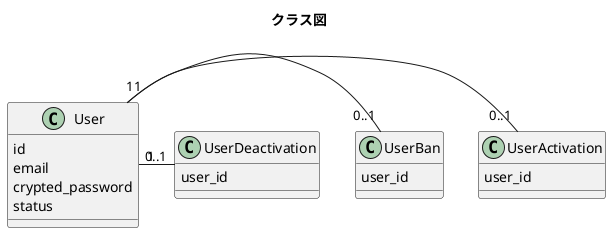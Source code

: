 @startuml{simple-class.png}
title クラス図

class User {
  id
  email
  crypted_password
  status
}

class UserActivation {
  user_id
}

class UserBan {
  user_id
}

class UserDeactivation {
  user_id
}

User "1" - "0..1" UserActivation
User "1" - "0..1" UserBan
User "1" - "0..1" UserDeactivation

@enduml
